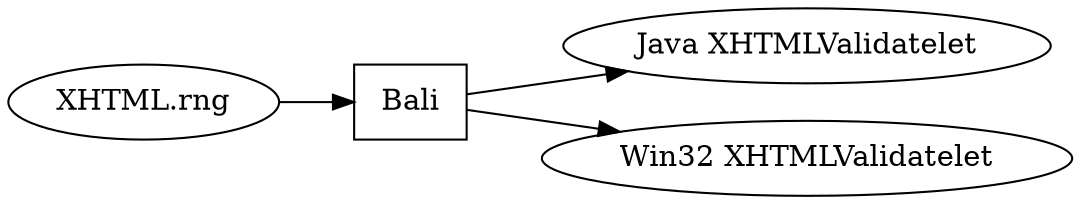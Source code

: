 digraph G {
	rankdir = LR;
	
	"Bali" [shape=box]
	"XHTML.rng" -> "Bali"
	
	"Bali" -> "Java XHTMLValidatelet"
	"Bali" -> "Win32 XHTMLValidatelet"
}
